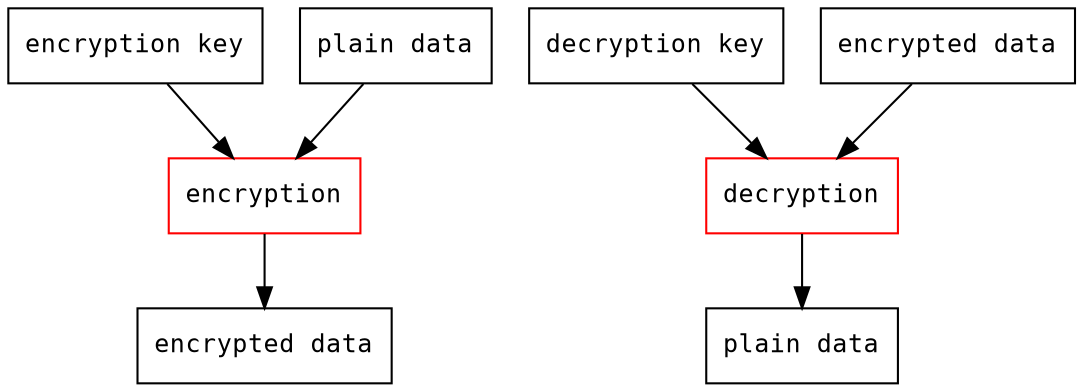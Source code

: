digraph g {

//graph [layout = circo]
node [fontname=Monospace,fontsize=12,shape=box]

"encryption"  [color=red];

"key1" [label="encryption key"];
"data1" [label="plain data"];
"edata1" [label="encrypted data"];

"key1" -> "encryption"
"data1" -> "encryption"
"encryption" -> "edata1"


"decryption"  [color=red];

"key2" [label="decryption key"];
"data2" [label="plain data"];
"edata2" [label="encrypted data"];

"key2" -> "decryption"
"edata2" -> "decryption"
"decryption" -> "data2"

}

